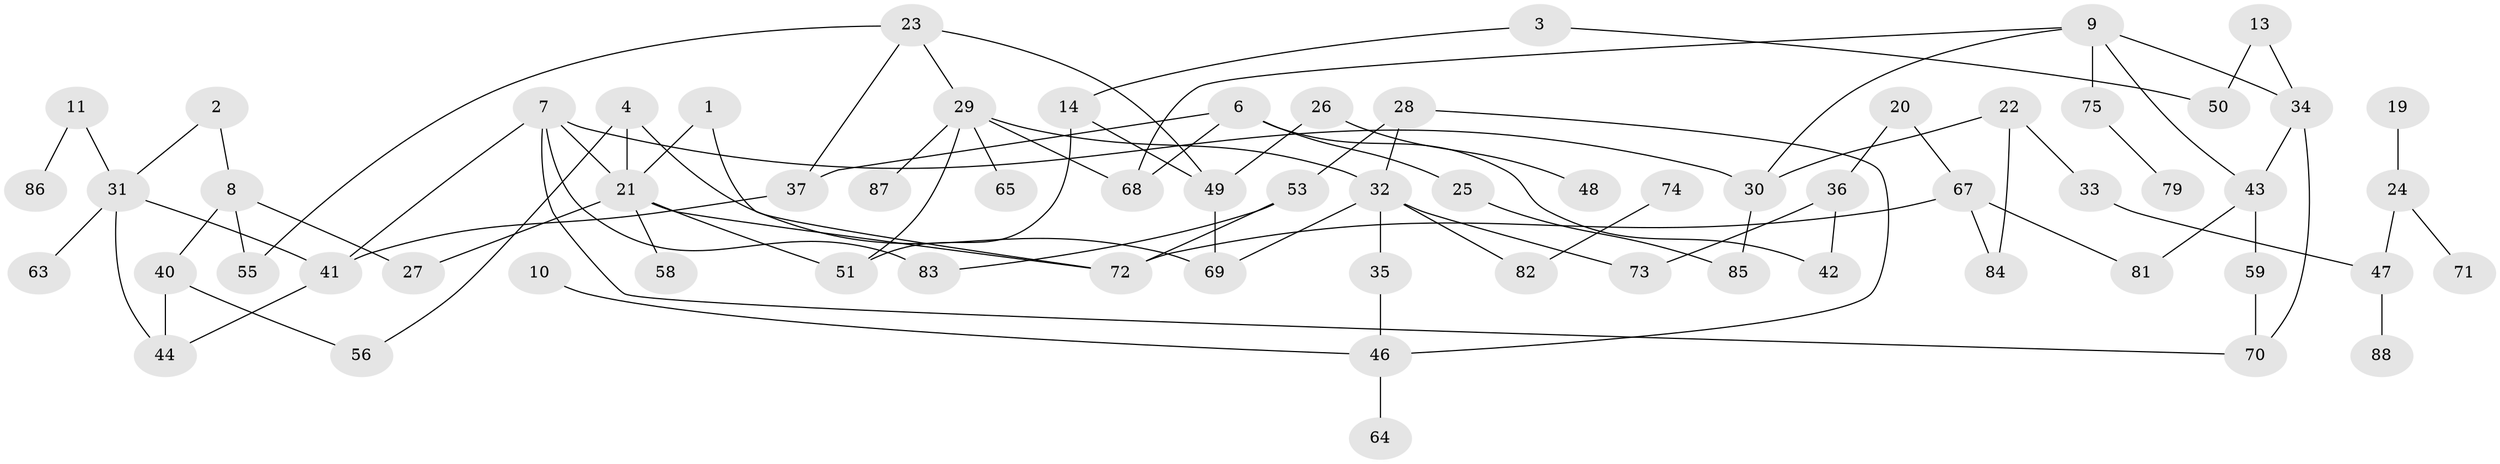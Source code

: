 // original degree distribution, {3: 0.22602739726027396, 1: 0.2534246575342466, 2: 0.22602739726027396, 0: 0.136986301369863, 4: 0.08904109589041095, 5: 0.0684931506849315}
// Generated by graph-tools (version 1.1) at 2025/48/03/04/25 22:48:23]
// undirected, 68 vertices, 91 edges
graph export_dot {
  node [color=gray90,style=filled];
  1;
  2;
  3;
  4;
  6;
  7;
  8;
  9;
  10;
  11;
  13;
  14;
  19;
  20;
  21;
  22;
  23;
  24;
  25;
  26;
  27;
  28;
  29;
  30;
  31;
  32;
  33;
  34;
  35;
  36;
  37;
  40;
  41;
  42;
  43;
  44;
  46;
  47;
  48;
  49;
  50;
  51;
  53;
  55;
  56;
  58;
  59;
  63;
  64;
  65;
  67;
  68;
  69;
  70;
  71;
  72;
  73;
  74;
  75;
  79;
  81;
  82;
  83;
  84;
  85;
  86;
  87;
  88;
  1 -- 21 [weight=1.0];
  1 -- 72 [weight=1.0];
  2 -- 8 [weight=1.0];
  2 -- 31 [weight=1.0];
  3 -- 14 [weight=1.0];
  3 -- 50 [weight=1.0];
  4 -- 21 [weight=1.0];
  4 -- 56 [weight=1.0];
  4 -- 69 [weight=1.0];
  6 -- 25 [weight=1.0];
  6 -- 37 [weight=2.0];
  6 -- 42 [weight=1.0];
  6 -- 68 [weight=1.0];
  7 -- 21 [weight=1.0];
  7 -- 30 [weight=1.0];
  7 -- 41 [weight=1.0];
  7 -- 70 [weight=1.0];
  7 -- 83 [weight=2.0];
  8 -- 27 [weight=1.0];
  8 -- 40 [weight=1.0];
  8 -- 55 [weight=1.0];
  9 -- 30 [weight=1.0];
  9 -- 34 [weight=1.0];
  9 -- 43 [weight=1.0];
  9 -- 68 [weight=1.0];
  9 -- 75 [weight=1.0];
  10 -- 46 [weight=1.0];
  11 -- 31 [weight=1.0];
  11 -- 86 [weight=1.0];
  13 -- 34 [weight=1.0];
  13 -- 50 [weight=1.0];
  14 -- 49 [weight=1.0];
  14 -- 51 [weight=1.0];
  19 -- 24 [weight=1.0];
  20 -- 36 [weight=1.0];
  20 -- 67 [weight=1.0];
  21 -- 27 [weight=1.0];
  21 -- 51 [weight=1.0];
  21 -- 58 [weight=2.0];
  21 -- 72 [weight=1.0];
  22 -- 30 [weight=1.0];
  22 -- 33 [weight=1.0];
  22 -- 84 [weight=1.0];
  23 -- 29 [weight=1.0];
  23 -- 37 [weight=1.0];
  23 -- 49 [weight=1.0];
  23 -- 55 [weight=1.0];
  24 -- 47 [weight=1.0];
  24 -- 71 [weight=1.0];
  25 -- 85 [weight=1.0];
  26 -- 48 [weight=1.0];
  26 -- 49 [weight=1.0];
  28 -- 32 [weight=2.0];
  28 -- 46 [weight=1.0];
  28 -- 53 [weight=1.0];
  29 -- 32 [weight=1.0];
  29 -- 51 [weight=1.0];
  29 -- 65 [weight=1.0];
  29 -- 68 [weight=1.0];
  29 -- 87 [weight=1.0];
  30 -- 85 [weight=1.0];
  31 -- 41 [weight=1.0];
  31 -- 44 [weight=1.0];
  31 -- 63 [weight=1.0];
  32 -- 35 [weight=1.0];
  32 -- 69 [weight=1.0];
  32 -- 73 [weight=1.0];
  32 -- 82 [weight=1.0];
  33 -- 47 [weight=1.0];
  34 -- 43 [weight=1.0];
  34 -- 70 [weight=1.0];
  35 -- 46 [weight=1.0];
  36 -- 42 [weight=1.0];
  36 -- 73 [weight=1.0];
  37 -- 41 [weight=1.0];
  40 -- 44 [weight=1.0];
  40 -- 56 [weight=1.0];
  41 -- 44 [weight=1.0];
  43 -- 59 [weight=1.0];
  43 -- 81 [weight=1.0];
  46 -- 64 [weight=1.0];
  47 -- 88 [weight=1.0];
  49 -- 69 [weight=1.0];
  53 -- 72 [weight=1.0];
  53 -- 83 [weight=1.0];
  59 -- 70 [weight=1.0];
  67 -- 72 [weight=1.0];
  67 -- 81 [weight=1.0];
  67 -- 84 [weight=1.0];
  74 -- 82 [weight=1.0];
  75 -- 79 [weight=1.0];
}
